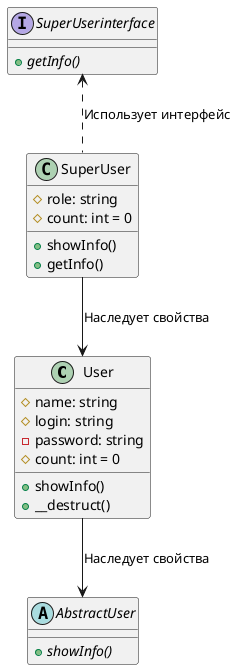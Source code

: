 @startuml lab1

class User{
    #name: string
    #login: string
    -password: string
    #count: int = 0
    +showInfo()
    +__destruct()
}

class SuperUser{
    #role: string
    #count: int = 0
    +showInfo()
    +getInfo()
}

abstract class AbstractUser {
    {abstract} +showInfo()
}

interface SuperUserinterface{
    {abstract} +getInfo()
}

SuperUserinterface <.. SuperUser : Использует интерфейс
SuperUser --> User : Наследует свойства
User --> AbstractUser : Наследует свойства


@enduml